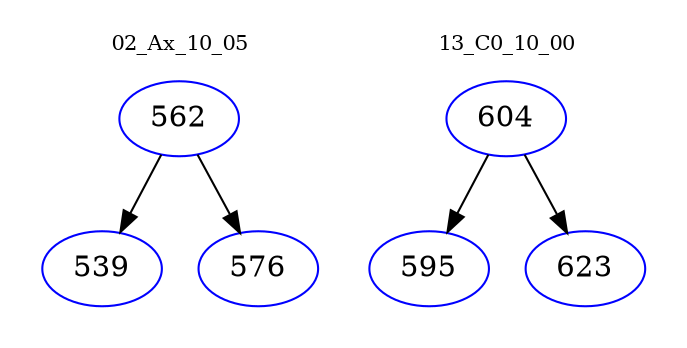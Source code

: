 digraph{
subgraph cluster_0 {
color = white
label = "02_Ax_10_05";
fontsize=10;
T0_562 [label="562", color="blue"]
T0_562 -> T0_539 [color="black"]
T0_539 [label="539", color="blue"]
T0_562 -> T0_576 [color="black"]
T0_576 [label="576", color="blue"]
}
subgraph cluster_1 {
color = white
label = "13_C0_10_00";
fontsize=10;
T1_604 [label="604", color="blue"]
T1_604 -> T1_595 [color="black"]
T1_595 [label="595", color="blue"]
T1_604 -> T1_623 [color="black"]
T1_623 [label="623", color="blue"]
}
}
